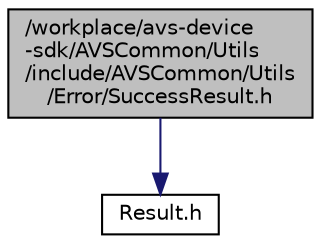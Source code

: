 digraph "/workplace/avs-device-sdk/AVSCommon/Utils/include/AVSCommon/Utils/Error/SuccessResult.h"
{
 // LATEX_PDF_SIZE
  edge [fontname="Helvetica",fontsize="10",labelfontname="Helvetica",labelfontsize="10"];
  node [fontname="Helvetica",fontsize="10",shape=record];
  Node1 [label="/workplace/avs-device\l-sdk/AVSCommon/Utils\l/include/AVSCommon/Utils\l/Error/SuccessResult.h",height=0.2,width=0.4,color="black", fillcolor="grey75", style="filled", fontcolor="black",tooltip=" "];
  Node1 -> Node2 [color="midnightblue",fontsize="10",style="solid",fontname="Helvetica"];
  Node2 [label="Result.h",height=0.2,width=0.4,color="black", fillcolor="white", style="filled",URL="$_result_8h.html",tooltip=" "];
}
